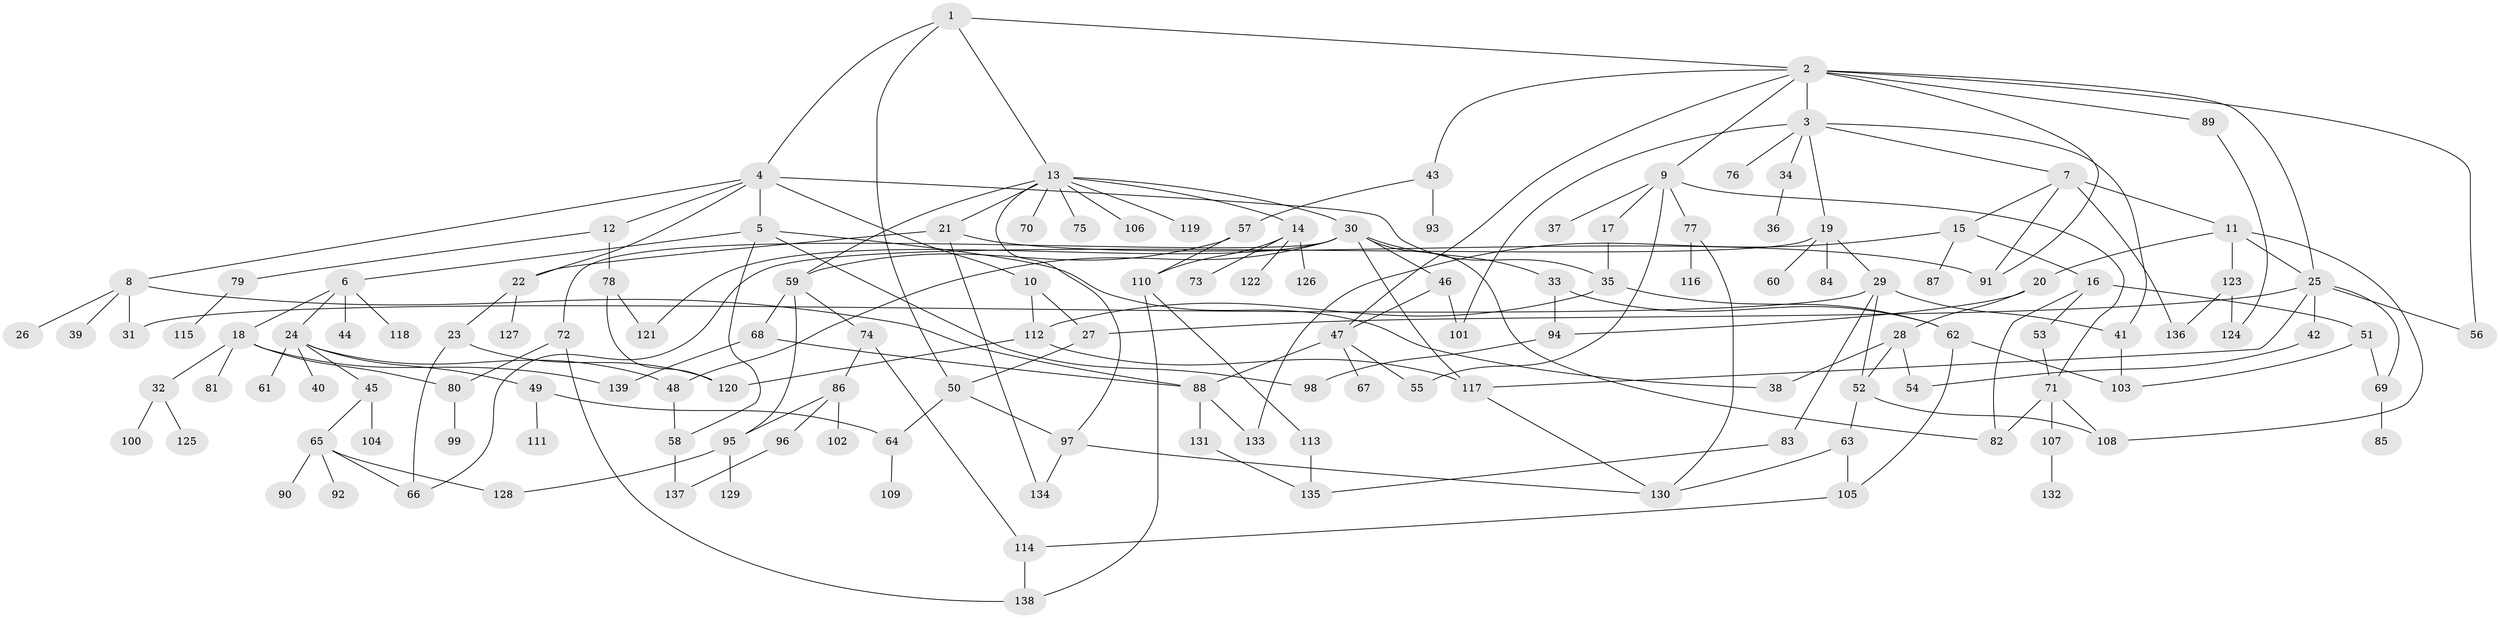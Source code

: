 // coarse degree distribution, {3: 0.2619047619047619, 6: 0.11904761904761904, 4: 0.16666666666666666, 12: 0.023809523809523808, 2: 0.09523809523809523, 5: 0.09523809523809523, 1: 0.11904761904761904, 7: 0.047619047619047616, 8: 0.023809523809523808, 9: 0.023809523809523808, 11: 0.023809523809523808}
// Generated by graph-tools (version 1.1) at 2025/36/03/04/25 23:36:09]
// undirected, 139 vertices, 199 edges
graph export_dot {
  node [color=gray90,style=filled];
  1;
  2;
  3;
  4;
  5;
  6;
  7;
  8;
  9;
  10;
  11;
  12;
  13;
  14;
  15;
  16;
  17;
  18;
  19;
  20;
  21;
  22;
  23;
  24;
  25;
  26;
  27;
  28;
  29;
  30;
  31;
  32;
  33;
  34;
  35;
  36;
  37;
  38;
  39;
  40;
  41;
  42;
  43;
  44;
  45;
  46;
  47;
  48;
  49;
  50;
  51;
  52;
  53;
  54;
  55;
  56;
  57;
  58;
  59;
  60;
  61;
  62;
  63;
  64;
  65;
  66;
  67;
  68;
  69;
  70;
  71;
  72;
  73;
  74;
  75;
  76;
  77;
  78;
  79;
  80;
  81;
  82;
  83;
  84;
  85;
  86;
  87;
  88;
  89;
  90;
  91;
  92;
  93;
  94;
  95;
  96;
  97;
  98;
  99;
  100;
  101;
  102;
  103;
  104;
  105;
  106;
  107;
  108;
  109;
  110;
  111;
  112;
  113;
  114;
  115;
  116;
  117;
  118;
  119;
  120;
  121;
  122;
  123;
  124;
  125;
  126;
  127;
  128;
  129;
  130;
  131;
  132;
  133;
  134;
  135;
  136;
  137;
  138;
  139;
  1 -- 2;
  1 -- 4;
  1 -- 13;
  1 -- 50;
  2 -- 3;
  2 -- 9;
  2 -- 25;
  2 -- 43;
  2 -- 89;
  2 -- 91;
  2 -- 56;
  2 -- 47;
  3 -- 7;
  3 -- 19;
  3 -- 34;
  3 -- 76;
  3 -- 101;
  3 -- 41;
  4 -- 5;
  4 -- 8;
  4 -- 10;
  4 -- 12;
  4 -- 22;
  4 -- 35;
  5 -- 6;
  5 -- 38;
  5 -- 58;
  5 -- 98;
  6 -- 18;
  6 -- 24;
  6 -- 44;
  6 -- 118;
  7 -- 11;
  7 -- 15;
  7 -- 136;
  7 -- 91;
  8 -- 26;
  8 -- 39;
  8 -- 88;
  8 -- 31;
  9 -- 17;
  9 -- 37;
  9 -- 55;
  9 -- 71;
  9 -- 77;
  10 -- 27;
  10 -- 112;
  11 -- 20;
  11 -- 123;
  11 -- 108;
  11 -- 25;
  12 -- 78;
  12 -- 79;
  13 -- 14;
  13 -- 21;
  13 -- 30;
  13 -- 59;
  13 -- 70;
  13 -- 75;
  13 -- 106;
  13 -- 119;
  13 -- 97;
  14 -- 73;
  14 -- 110;
  14 -- 122;
  14 -- 126;
  15 -- 16;
  15 -- 87;
  15 -- 133;
  16 -- 51;
  16 -- 53;
  16 -- 82;
  17 -- 35;
  18 -- 32;
  18 -- 80;
  18 -- 81;
  18 -- 139;
  19 -- 29;
  19 -- 60;
  19 -- 84;
  19 -- 66;
  20 -- 28;
  20 -- 94;
  21 -- 134;
  21 -- 22;
  21 -- 91;
  22 -- 23;
  22 -- 127;
  23 -- 66;
  23 -- 120;
  24 -- 40;
  24 -- 45;
  24 -- 49;
  24 -- 61;
  24 -- 48;
  25 -- 27;
  25 -- 42;
  25 -- 56;
  25 -- 69;
  25 -- 117;
  27 -- 50;
  28 -- 52;
  28 -- 54;
  28 -- 38;
  29 -- 31;
  29 -- 41;
  29 -- 52;
  29 -- 83;
  30 -- 33;
  30 -- 46;
  30 -- 48;
  30 -- 72;
  30 -- 121;
  30 -- 117;
  30 -- 82;
  32 -- 100;
  32 -- 125;
  33 -- 94;
  33 -- 62;
  34 -- 36;
  35 -- 62;
  35 -- 112;
  41 -- 103;
  42 -- 54;
  43 -- 57;
  43 -- 93;
  45 -- 65;
  45 -- 104;
  46 -- 47;
  46 -- 101;
  47 -- 67;
  47 -- 88;
  47 -- 55;
  48 -- 58;
  49 -- 64;
  49 -- 111;
  50 -- 97;
  50 -- 64;
  51 -- 103;
  51 -- 69;
  52 -- 63;
  52 -- 108;
  53 -- 71;
  57 -- 110;
  57 -- 59;
  58 -- 137;
  59 -- 68;
  59 -- 74;
  59 -- 95;
  62 -- 103;
  62 -- 105;
  63 -- 105;
  63 -- 130;
  64 -- 109;
  65 -- 90;
  65 -- 92;
  65 -- 128;
  65 -- 66;
  68 -- 139;
  68 -- 88;
  69 -- 85;
  71 -- 82;
  71 -- 107;
  71 -- 108;
  72 -- 80;
  72 -- 138;
  74 -- 86;
  74 -- 114;
  77 -- 116;
  77 -- 130;
  78 -- 121;
  78 -- 120;
  79 -- 115;
  80 -- 99;
  83 -- 135;
  86 -- 95;
  86 -- 96;
  86 -- 102;
  88 -- 131;
  88 -- 133;
  89 -- 124;
  94 -- 98;
  95 -- 129;
  95 -- 128;
  96 -- 137;
  97 -- 134;
  97 -- 130;
  105 -- 114;
  107 -- 132;
  110 -- 113;
  110 -- 138;
  112 -- 117;
  112 -- 120;
  113 -- 135;
  114 -- 138;
  117 -- 130;
  123 -- 124;
  123 -- 136;
  131 -- 135;
}
